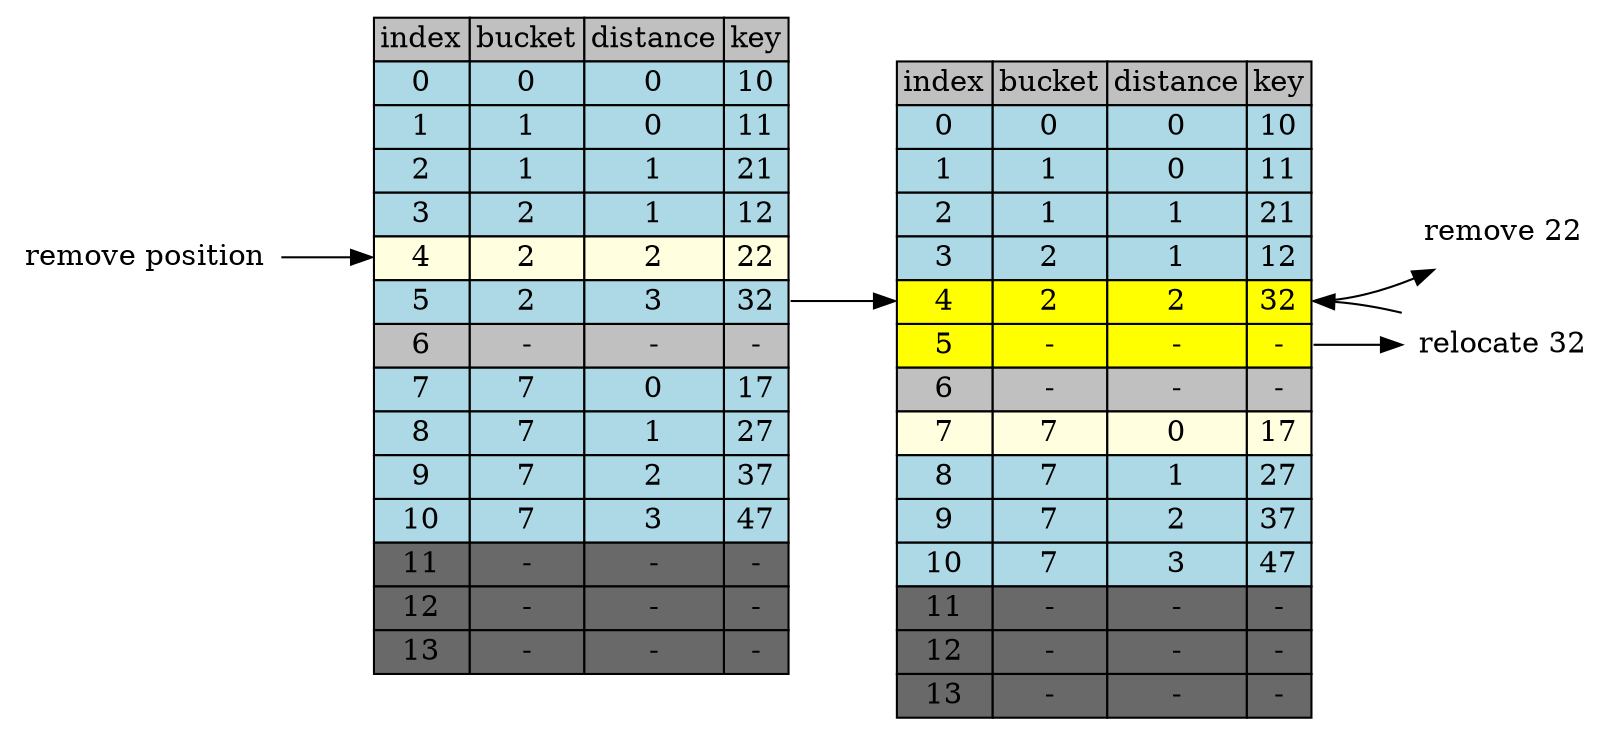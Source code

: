 digraph table{
    rankdir=LR
    node[shape=plaintext]

    table[label=<
        <TABLE BORDER="0" CELLBORDER="1" CELLSPACING="0">
            <TR>
                <TD BGCOLOR="grey">index</TD>
                <TD BGCOLOR="grey">bucket</TD>
                <TD BGCOLOR="grey">distance</TD>
                <TD BGCOLOR="grey">key</TD>
            </TR>           
            <TR>
                <TD BGCOLOR="lightblue" PORT="i0">0</TD>
                <TD BGCOLOR="lightblue">0</TD>
                <TD BGCOLOR="lightblue">0</TD>
                <TD BGCOLOR="lightblue" PORT="k0">10</TD>
            </TR>           
            <TR>
                <TD BGCOLOR="lightblue" PORT="i1">1</TD>
                <TD BGCOLOR="lightblue">1</TD>
                <TD BGCOLOR="lightblue">0</TD>
                <TD BGCOLOR="lightblue" PORT="k1">11</TD>
            </TR>           
            <TR>
                <TD BGCOLOR="lightblue" PORT="i2">2</TD>
                <TD BGCOLOR="lightblue">1</TD>
                <TD BGCOLOR="lightblue">1</TD>
                <TD BGCOLOR="lightblue" PORT="k2">21</TD>
            </TR>           
            <TR>
                <TD BGCOLOR="lightblue" PORT="i3">3</TD>
                <TD BGCOLOR="lightblue">2</TD>
                <TD BGCOLOR="lightblue">1</TD>
                <TD BGCOLOR="lightblue" PORT="k3">12</TD>
            </TR>           
            <TR>
                <TD BGCOLOR="lightyellow" PORT="i4">4</TD>
                <TD BGCOLOR="lightyellow">2</TD>
                <TD BGCOLOR="lightyellow">2</TD>
                <TD BGCOLOR="lightyellow" PORT="k4">22</TD>
            </TR>           
            <TR>
                <TD BGCOLOR="lightblue" PORT="i5">5</TD>
                <TD BGCOLOR="lightblue">2</TD>
                <TD BGCOLOR="lightblue">3</TD>
                <TD BGCOLOR="lightblue" PORT="k5">32</TD>
            </TR>
            <TR>
                <TD BGCOLOR="grey" PORT="i6">6</TD>
                <TD BGCOLOR="grey">-</TD>
                <TD BGCOLOR="grey">-</TD>
                <TD BGCOLOR="grey" PORT="k6">-</TD> 
            </TR>           
            <TR>
                <TD BGCOLOR="lightblue" PORT="i7">7</TD>
                <TD BGCOLOR="lightblue">7</TD>
                <TD BGCOLOR="lightblue">0</TD>
                <TD BGCOLOR="lightblue" PORT="k7">17</TD>
            </TR>           
            <TR>
                <TD BGCOLOR="lightblue" PORT="i8">8</TD>
                <TD BGCOLOR="lightblue">7</TD>
                <TD BGCOLOR="lightblue">1</TD>
                <TD BGCOLOR="lightblue" PORT="k8">27</TD>
            </TR>           
            <TR>
                <TD BGCOLOR="lightblue" PORT="i9">9</TD>
                <TD BGCOLOR="lightblue">7</TD>
                <TD BGCOLOR="lightblue">2</TD>
                <TD BGCOLOR="lightblue" PORT="k9">37</TD>
            </TR>           
            <TR>
                <TD BGCOLOR="lightblue" PORT="i10">10</TD>
                <TD BGCOLOR="lightblue">7</TD>
                <TD BGCOLOR="lightblue">3</TD>
                <TD BGCOLOR="lightblue" PORT="k10">47</TD>
            </TR>           
            <TR>
                <TD BGCOLOR="dimgrey" PORT="i11">11</TD>
                <TD BGCOLOR="dimgrey">-</TD>
                <TD BGCOLOR="dimgrey">-</TD>
                <TD BGCOLOR="dimgrey" PORT="k11">-</TD>
            </TR>           
            <TR>
                <TD BGCOLOR="dimgrey" PORT="i12">12</TD>
                <TD BGCOLOR="dimgrey">-</TD>
                <TD BGCOLOR="dimgrey">-</TD>
                <TD BGCOLOR="dimgrey" PORT="k12">-</TD>
            </TR>           
            <TR>
                <TD BGCOLOR="dimgrey" PORT="i13">13</TD>
                <TD BGCOLOR="dimgrey">-</TD>
                <TD BGCOLOR="dimgrey">-</TD>
                <TD BGCOLOR="dimgrey" PORT="k13">-</TD>
            </TR>           
        </TABLE>
    >]
     table2[label=<
        <TABLE BORDER="0" CELLBORDER="1" CELLSPACING="0">
            <TR>
                <TD BGCOLOR="grey">index</TD>
                <TD BGCOLOR="grey">bucket</TD>
                <TD BGCOLOR="grey">distance</TD>
                <TD BGCOLOR="grey">key</TD>
            </TR>           
            <TR>
                <TD BGCOLOR="lightblue" PORT="i0">0</TD>
                <TD BGCOLOR="lightblue">0</TD>
                <TD BGCOLOR="lightblue">0</TD>
                <TD BGCOLOR="lightblue" PORT="k0">10</TD>
            </TR>           
            <TR>
                <TD BGCOLOR="lightblue" PORT="i1">1</TD>
                <TD BGCOLOR="lightblue">1</TD>
                <TD BGCOLOR="lightblue">0</TD>
                <TD BGCOLOR="lightblue" PORT="k1">11</TD>
            </TR>           
            <TR>
                <TD BGCOLOR="lightblue" PORT="i2">2</TD>
                <TD BGCOLOR="lightblue">1</TD>
                <TD BGCOLOR="lightblue">1</TD>
                <TD BGCOLOR="lightblue" PORT="k2">21</TD>
            </TR>           
            <TR>
                <TD BGCOLOR="lightblue" PORT="i3">3</TD>
                <TD BGCOLOR="lightblue">2</TD>
                <TD BGCOLOR="lightblue">1</TD>
                <TD BGCOLOR="lightblue" PORT="k3">12</TD>
            </TR>           
            <TR>
                <TD BGCOLOR="yellow" PORT="i4">4</TD>
                <TD BGCOLOR="yellow">2</TD>
                <TD BGCOLOR="yellow">2</TD>
                <TD BGCOLOR="yellow" PORT="k4">32</TD>
            </TR>           
            <TR>
                <TD BGCOLOR="yellow" PORT="i5">5</TD>
                <TD BGCOLOR="yellow">-</TD>
                <TD BGCOLOR="yellow">-</TD>
                <TD BGCOLOR="yellow" PORT="k5">-</TD>
            </TR>
            <TR>
                <TD BGCOLOR="grey" PORT="i6">6</TD>
                <TD BGCOLOR="grey">-</TD>
                <TD BGCOLOR="grey">-</TD>
                <TD BGCOLOR="grey" PORT="k6">-</TD> 
            </TR>           
            <TR>
                <TD BGCOLOR="lightyellow" PORT="i7">7</TD>
                <TD BGCOLOR="lightyellow">7</TD>
                <TD BGCOLOR="lightyellow">0</TD>
                <TD BGCOLOR="lightyellow" PORT="k7">17</TD>
            </TR>           
            <TR>
                <TD BGCOLOR="lightblue" PORT="i8">8</TD>
                <TD BGCOLOR="lightblue">7</TD>
                <TD BGCOLOR="lightblue">1</TD>
                <TD BGCOLOR="lightblue" PORT="k8">27</TD>
            </TR>           
            <TR>
                <TD BGCOLOR="lightblue" PORT="i9">9</TD>
                <TD BGCOLOR="lightblue">7</TD>
                <TD BGCOLOR="lightblue">2</TD>
                <TD BGCOLOR="lightblue" PORT="k9">37</TD>
            </TR>           
            <TR>
                <TD BGCOLOR="lightblue" PORT="i10">10</TD>
                <TD BGCOLOR="lightblue">7</TD>
                <TD BGCOLOR="lightblue">3</TD>
                <TD BGCOLOR="lightblue" PORT="k10">47</TD>
            </TR>           
            <TR>
                <TD BGCOLOR="dimgrey" PORT="i11">11</TD>
                <TD BGCOLOR="dimgrey">-</TD>
                <TD BGCOLOR="dimgrey">-</TD>
                <TD BGCOLOR="dimgrey" PORT="k11">-</TD>
            </TR>           
            <TR>
                <TD BGCOLOR="dimgrey" PORT="i12">12</TD>
                <TD BGCOLOR="dimgrey">-</TD>
                <TD BGCOLOR="dimgrey">-</TD>
                <TD BGCOLOR="dimgrey" PORT="k12">-</TD>
            </TR>           
            <TR>
                <TD BGCOLOR="dimgrey" PORT="i13">13</TD>
                <TD BGCOLOR="dimgrey">-</TD>
                <TD BGCOLOR="dimgrey">-</TD>
                <TD BGCOLOR="dimgrey" PORT="k13">-</TD>
            </TR>           
        </TABLE>
    >]

    "remove position" -> table:i4
    table:k5->table2:i4
    table2:k4->"remove 22"
    table2:k5->"relocate 32"->table2:k4 
}
